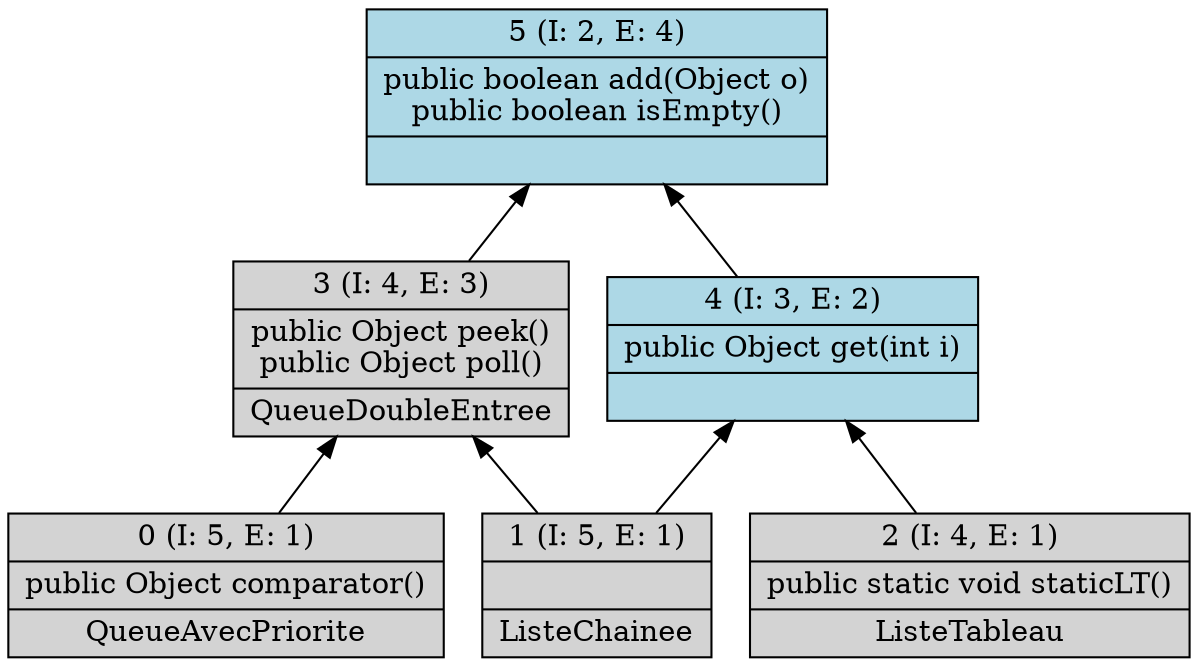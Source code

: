 digraph G { 
	rankdir=BT;
0 [shape=record,style=filled,label="{0 (I: 5, E: 1)|public Object comparator()\n|QueueAvecPriorite\n}"];
1 [shape=record,style=filled,label="{1 (I: 5, E: 1)||ListeChainee\n}"];
2 [shape=record,style=filled,label="{2 (I: 4, E: 1)|public static void staticLT()\n|ListeTableau\n}"];
3 [shape=record,style=filled,label="{3 (I: 4, E: 3)|public Object peek()\npublic Object poll()\n|QueueDoubleEntree\n}"];
4 [shape=record,style=filled,fillcolor=lightblue,label="{4 (I: 3, E: 2)|public Object get(int i)\n|}"];
5 [shape=record,style=filled,fillcolor=lightblue,label="{5 (I: 2, E: 4)|public boolean add(Object o)\npublic boolean isEmpty()\n|}"];
	0 -> 3
	1 -> 3
	1 -> 4
	2 -> 4
	3 -> 5
	4 -> 5
}